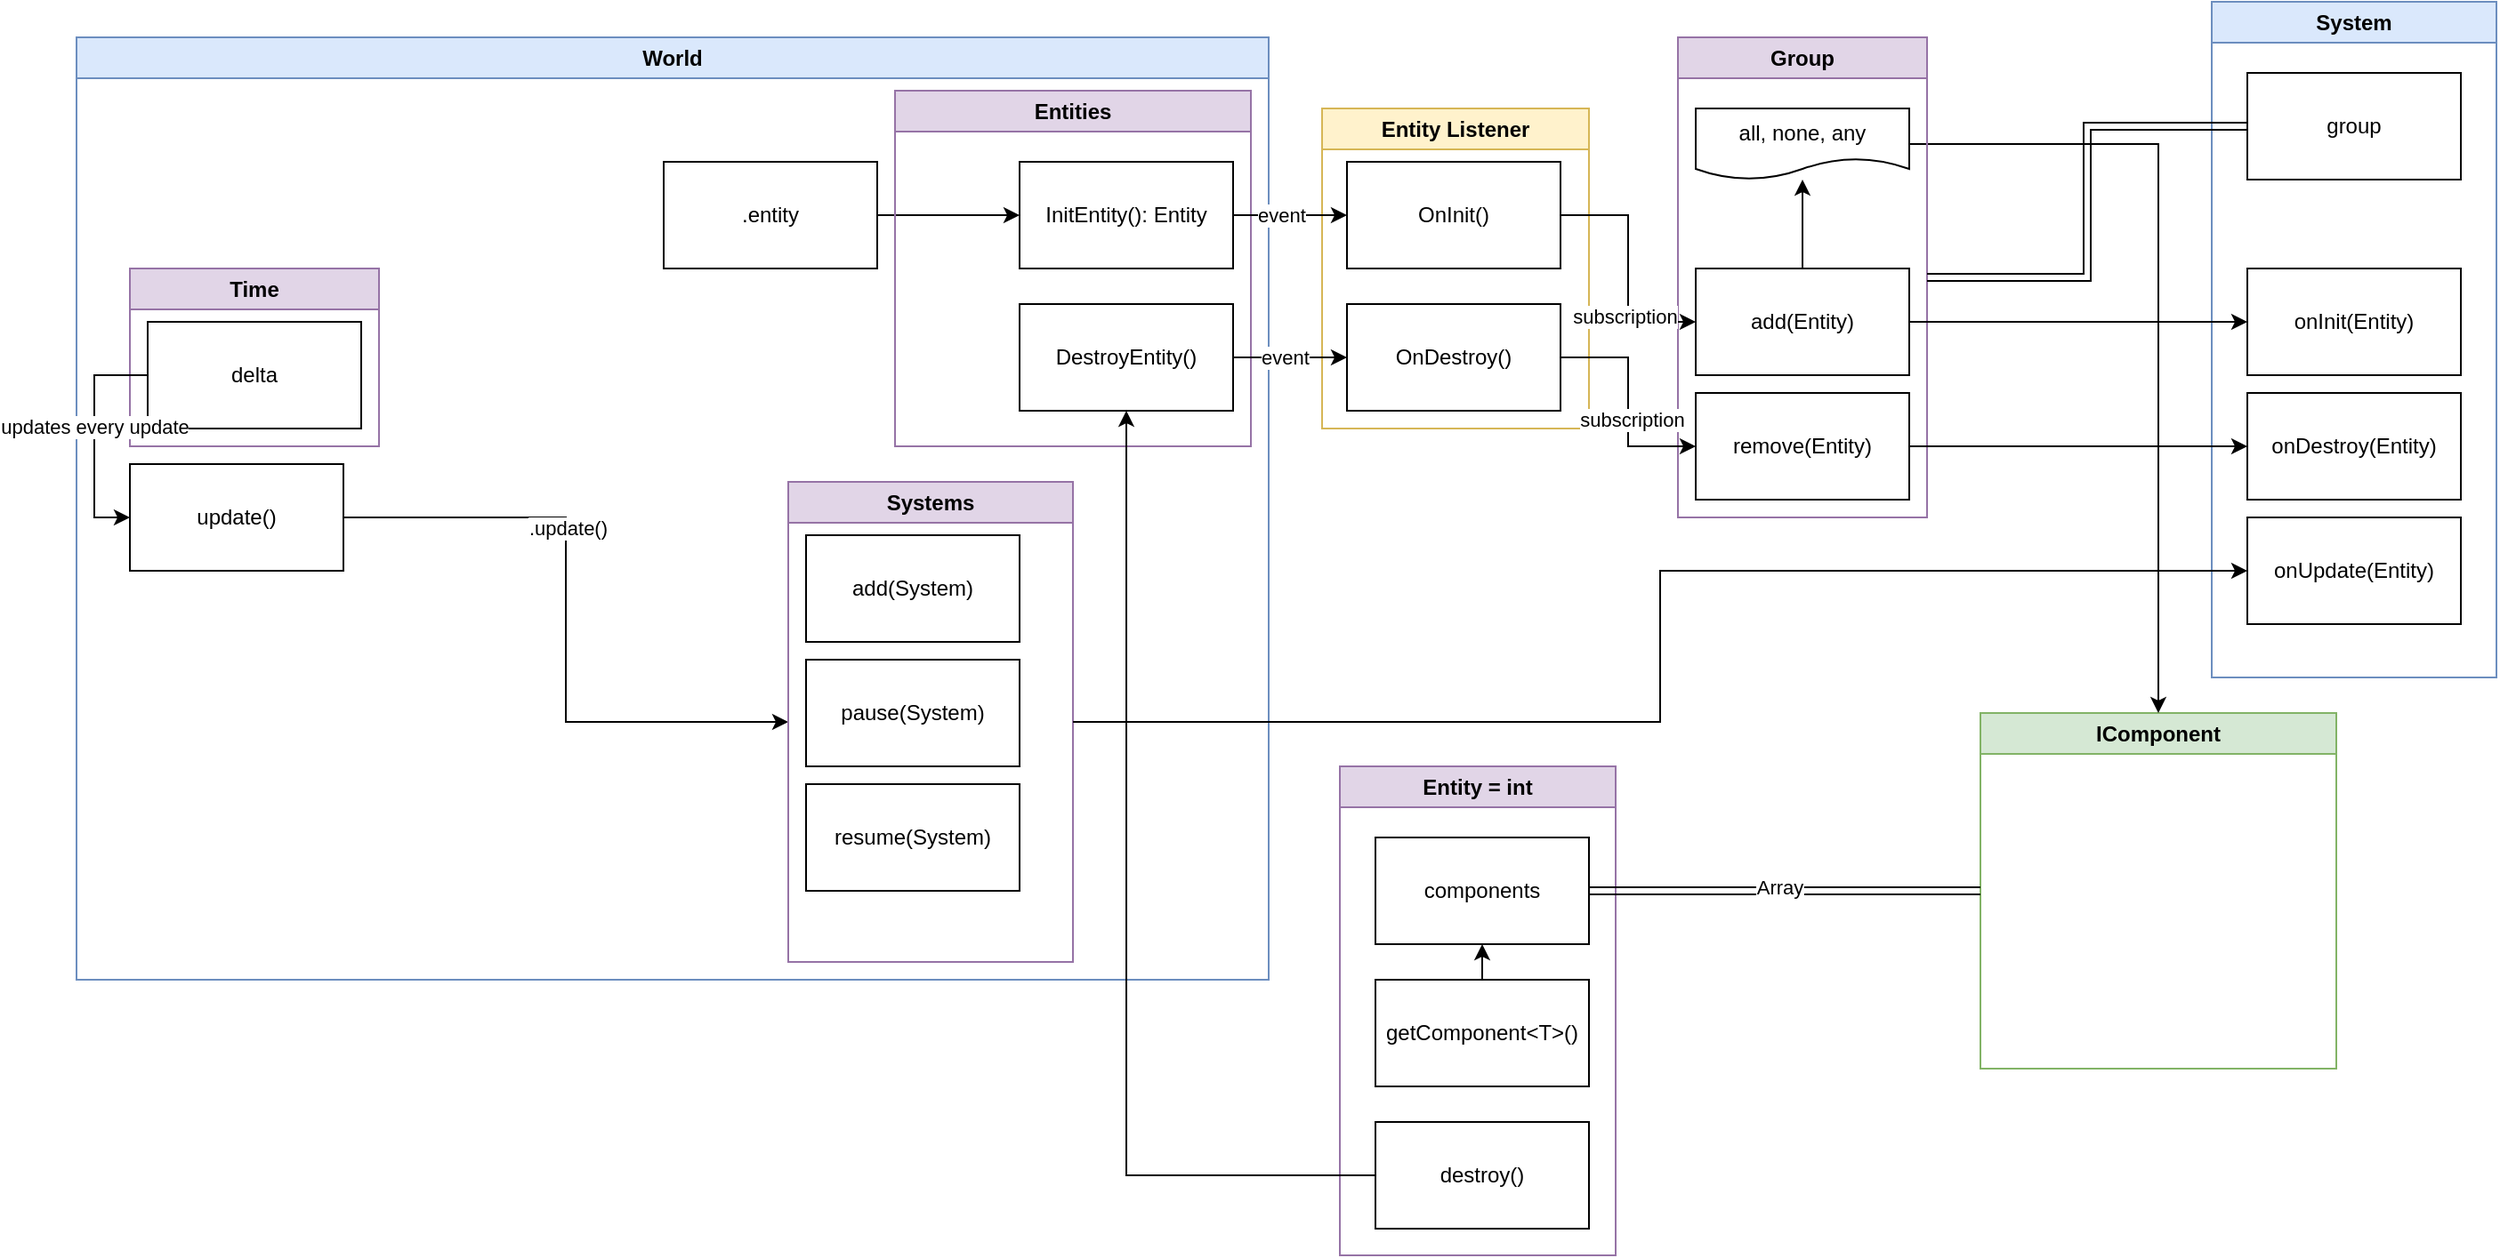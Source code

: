 <mxfile version="20.8.11" type="github">
  <diagram name="Страница 1" id="NBx043L_5w2StL78OvUL">
    <mxGraphModel dx="1877" dy="541" grid="1" gridSize="10" guides="1" tooltips="1" connect="1" arrows="1" fold="1" page="1" pageScale="1" pageWidth="827" pageHeight="1169" math="0" shadow="0">
      <root>
        <mxCell id="0" />
        <mxCell id="1" parent="0" />
        <mxCell id="bAHlhpzNJxMVu7dpJOnl-43" value="Entity Listener" style="swimlane;whiteSpace=wrap;html=1;fillColor=#fff2cc;strokeColor=#d6b656;" parent="1" vertex="1">
          <mxGeometry x="310" y="70" width="150" height="180" as="geometry">
            <mxRectangle x="300" y="440" width="120" height="30" as="alternateBounds" />
          </mxGeometry>
        </mxCell>
        <mxCell id="bAHlhpzNJxMVu7dpJOnl-44" value="OnInit()" style="whiteSpace=wrap;html=1;" parent="bAHlhpzNJxMVu7dpJOnl-43" vertex="1">
          <mxGeometry x="14" y="30" width="120" height="60" as="geometry" />
        </mxCell>
        <mxCell id="bAHlhpzNJxMVu7dpJOnl-46" value="OnDestroy()" style="whiteSpace=wrap;html=1;" parent="bAHlhpzNJxMVu7dpJOnl-43" vertex="1">
          <mxGeometry x="14" y="110" width="120" height="60" as="geometry" />
        </mxCell>
        <mxCell id="bAHlhpzNJxMVu7dpJOnl-59" value="World" style="swimlane;whiteSpace=wrap;html=1;fillColor=#dae8fc;strokeColor=#6c8ebf;" parent="1" vertex="1">
          <mxGeometry x="-390" y="30" width="670" height="530" as="geometry">
            <mxRectangle x="30" y="440" width="70" height="30" as="alternateBounds" />
          </mxGeometry>
        </mxCell>
        <mxCell id="bAHlhpzNJxMVu7dpJOnl-96" style="edgeStyle=none;rounded=0;orthogonalLoop=1;jettySize=auto;html=1;elbow=vertical;" parent="bAHlhpzNJxMVu7dpJOnl-59" source="bAHlhpzNJxMVu7dpJOnl-95" target="bAHlhpzNJxMVu7dpJOnl-60" edge="1">
          <mxGeometry relative="1" as="geometry" />
        </mxCell>
        <mxCell id="bAHlhpzNJxMVu7dpJOnl-95" value=".entity" style="whiteSpace=wrap;html=1;" parent="bAHlhpzNJxMVu7dpJOnl-59" vertex="1">
          <mxGeometry x="330" y="70" width="120" height="60" as="geometry" />
        </mxCell>
        <mxCell id="bAHlhpzNJxMVu7dpJOnl-101" value="Entities" style="swimlane;whiteSpace=wrap;html=1;startSize=23;fillColor=#e1d5e7;strokeColor=#9673a6;" parent="bAHlhpzNJxMVu7dpJOnl-59" vertex="1">
          <mxGeometry x="460" y="30" width="200" height="200" as="geometry" />
        </mxCell>
        <mxCell id="bAHlhpzNJxMVu7dpJOnl-64" value="DestroyEntity()" style="whiteSpace=wrap;html=1;" parent="bAHlhpzNJxMVu7dpJOnl-101" vertex="1">
          <mxGeometry x="70" y="120" width="120" height="60" as="geometry" />
        </mxCell>
        <mxCell id="bAHlhpzNJxMVu7dpJOnl-60" value="InitEntity(): Entity" style="whiteSpace=wrap;html=1;" parent="bAHlhpzNJxMVu7dpJOnl-101" vertex="1">
          <mxGeometry x="70" y="40" width="120" height="60" as="geometry" />
        </mxCell>
        <mxCell id="bAHlhpzNJxMVu7dpJOnl-114" style="edgeStyle=orthogonalEdgeStyle;rounded=0;orthogonalLoop=1;jettySize=auto;html=1;entryX=0;entryY=0.5;entryDx=0;entryDy=0;" parent="bAHlhpzNJxMVu7dpJOnl-59" source="bAHlhpzNJxMVu7dpJOnl-111" target="O8vUfsn8t2cKlNHUyuQd-1" edge="1">
          <mxGeometry relative="1" as="geometry" />
        </mxCell>
        <mxCell id="bAHlhpzNJxMVu7dpJOnl-117" value=".update()" style="edgeLabel;html=1;align=center;verticalAlign=middle;resizable=0;points=[];" parent="bAHlhpzNJxMVu7dpJOnl-114" vertex="1" connectable="0">
          <mxGeometry x="-0.286" y="1" relative="1" as="geometry">
            <mxPoint as="offset" />
          </mxGeometry>
        </mxCell>
        <mxCell id="bAHlhpzNJxMVu7dpJOnl-111" value="update()" style="whiteSpace=wrap;html=1;" parent="bAHlhpzNJxMVu7dpJOnl-59" vertex="1">
          <mxGeometry x="30" y="240" width="120" height="60" as="geometry" />
        </mxCell>
        <mxCell id="q2OMOKiFZYzo7tYUAPUT-1" value="Time" style="swimlane;whiteSpace=wrap;html=1;fillColor=#e1d5e7;strokeColor=#9673a6;" parent="bAHlhpzNJxMVu7dpJOnl-59" vertex="1">
          <mxGeometry x="30" y="130" width="140" height="100" as="geometry" />
        </mxCell>
        <mxCell id="q2OMOKiFZYzo7tYUAPUT-2" value="delta" style="rounded=0;whiteSpace=wrap;html=1;" parent="q2OMOKiFZYzo7tYUAPUT-1" vertex="1">
          <mxGeometry x="10" y="30" width="120" height="60" as="geometry" />
        </mxCell>
        <mxCell id="q2OMOKiFZYzo7tYUAPUT-3" style="edgeStyle=orthogonalEdgeStyle;rounded=0;orthogonalLoop=1;jettySize=auto;html=1;entryX=0;entryY=0.5;entryDx=0;entryDy=0;exitX=0;exitY=0.5;exitDx=0;exitDy=0;" parent="bAHlhpzNJxMVu7dpJOnl-59" source="q2OMOKiFZYzo7tYUAPUT-2" target="bAHlhpzNJxMVu7dpJOnl-111" edge="1">
          <mxGeometry relative="1" as="geometry" />
        </mxCell>
        <mxCell id="q2OMOKiFZYzo7tYUAPUT-4" value="updates every update" style="edgeLabel;html=1;align=center;verticalAlign=middle;resizable=0;points=[];" parent="q2OMOKiFZYzo7tYUAPUT-3" vertex="1" connectable="0">
          <mxGeometry x="-0.094" relative="1" as="geometry">
            <mxPoint as="offset" />
          </mxGeometry>
        </mxCell>
        <mxCell id="O8vUfsn8t2cKlNHUyuQd-1" value="Systems" style="swimlane;whiteSpace=wrap;html=1;fillColor=#e1d5e7;strokeColor=#9673a6;" vertex="1" parent="bAHlhpzNJxMVu7dpJOnl-59">
          <mxGeometry x="400" y="250" width="160" height="270" as="geometry" />
        </mxCell>
        <mxCell id="O8vUfsn8t2cKlNHUyuQd-2" value="add(System)" style="rounded=0;whiteSpace=wrap;html=1;" vertex="1" parent="O8vUfsn8t2cKlNHUyuQd-1">
          <mxGeometry x="10" y="30" width="120" height="60" as="geometry" />
        </mxCell>
        <mxCell id="O8vUfsn8t2cKlNHUyuQd-4" value="pause(System)" style="whiteSpace=wrap;html=1;" vertex="1" parent="O8vUfsn8t2cKlNHUyuQd-1">
          <mxGeometry x="10" y="100" width="120" height="60" as="geometry" />
        </mxCell>
        <mxCell id="O8vUfsn8t2cKlNHUyuQd-5" value="resume(System)" style="whiteSpace=wrap;html=1;" vertex="1" parent="O8vUfsn8t2cKlNHUyuQd-1">
          <mxGeometry x="10" y="170" width="120" height="60" as="geometry" />
        </mxCell>
        <mxCell id="bAHlhpzNJxMVu7dpJOnl-61" style="edgeStyle=none;rounded=0;orthogonalLoop=1;jettySize=auto;html=1;entryX=0;entryY=0.5;entryDx=0;entryDy=0;elbow=vertical;" parent="1" source="bAHlhpzNJxMVu7dpJOnl-60" target="bAHlhpzNJxMVu7dpJOnl-44" edge="1">
          <mxGeometry relative="1" as="geometry" />
        </mxCell>
        <mxCell id="bAHlhpzNJxMVu7dpJOnl-63" value="event" style="edgeLabel;html=1;align=center;verticalAlign=middle;resizable=0;points=[];" parent="bAHlhpzNJxMVu7dpJOnl-61" vertex="1" connectable="0">
          <mxGeometry x="0.123" relative="1" as="geometry">
            <mxPoint x="-9" as="offset" />
          </mxGeometry>
        </mxCell>
        <mxCell id="bAHlhpzNJxMVu7dpJOnl-65" style="edgeStyle=none;rounded=0;orthogonalLoop=1;jettySize=auto;html=1;entryX=0;entryY=0.5;entryDx=0;entryDy=0;elbow=vertical;" parent="1" source="bAHlhpzNJxMVu7dpJOnl-64" target="bAHlhpzNJxMVu7dpJOnl-46" edge="1">
          <mxGeometry relative="1" as="geometry" />
        </mxCell>
        <mxCell id="bAHlhpzNJxMVu7dpJOnl-66" value="event" style="edgeLabel;html=1;align=center;verticalAlign=middle;resizable=0;points=[];" parent="bAHlhpzNJxMVu7dpJOnl-65" vertex="1" connectable="0">
          <mxGeometry x="0.284" y="-2" relative="1" as="geometry">
            <mxPoint x="-12" y="-2" as="offset" />
          </mxGeometry>
        </mxCell>
        <mxCell id="bAHlhpzNJxMVu7dpJOnl-68" value="System" style="swimlane;whiteSpace=wrap;html=1;fillColor=#dae8fc;strokeColor=#6c8ebf;" parent="1" vertex="1">
          <mxGeometry x="810" y="10" width="160" height="380" as="geometry">
            <mxRectangle x="470" y="440" width="90" height="30" as="alternateBounds" />
          </mxGeometry>
        </mxCell>
        <mxCell id="bAHlhpzNJxMVu7dpJOnl-120" value="group" style="whiteSpace=wrap;html=1;" parent="bAHlhpzNJxMVu7dpJOnl-68" vertex="1">
          <mxGeometry x="20" y="40" width="120" height="60" as="geometry" />
        </mxCell>
        <mxCell id="bAHlhpzNJxMVu7dpJOnl-134" value="onInit(Entity)" style="whiteSpace=wrap;html=1;" parent="bAHlhpzNJxMVu7dpJOnl-68" vertex="1">
          <mxGeometry x="20" y="150" width="120" height="60" as="geometry" />
        </mxCell>
        <mxCell id="bAHlhpzNJxMVu7dpJOnl-85" value="onUpdate(Entity)" style="whiteSpace=wrap;html=1;" parent="bAHlhpzNJxMVu7dpJOnl-68" vertex="1">
          <mxGeometry x="20" y="290" width="120" height="60" as="geometry" />
        </mxCell>
        <mxCell id="bAHlhpzNJxMVu7dpJOnl-135" value="onDestroy(Entity)" style="whiteSpace=wrap;html=1;" parent="bAHlhpzNJxMVu7dpJOnl-68" vertex="1">
          <mxGeometry x="20" y="220" width="120" height="60" as="geometry" />
        </mxCell>
        <mxCell id="bAHlhpzNJxMVu7dpJOnl-87" value="Entity = int" style="swimlane;whiteSpace=wrap;html=1;startSize=23;fillColor=#e1d5e7;strokeColor=#9673a6;" parent="1" vertex="1">
          <mxGeometry x="320" y="440" width="155" height="275" as="geometry" />
        </mxCell>
        <mxCell id="bAHlhpzNJxMVu7dpJOnl-89" value="components" style="whiteSpace=wrap;html=1;" parent="bAHlhpzNJxMVu7dpJOnl-87" vertex="1">
          <mxGeometry x="20" y="40" width="120" height="60" as="geometry" />
        </mxCell>
        <mxCell id="bAHlhpzNJxMVu7dpJOnl-94" style="edgeStyle=none;rounded=0;orthogonalLoop=1;jettySize=auto;html=1;entryX=0.5;entryY=1;entryDx=0;entryDy=0;elbow=vertical;" parent="bAHlhpzNJxMVu7dpJOnl-87" source="bAHlhpzNJxMVu7dpJOnl-93" target="bAHlhpzNJxMVu7dpJOnl-89" edge="1">
          <mxGeometry relative="1" as="geometry" />
        </mxCell>
        <mxCell id="bAHlhpzNJxMVu7dpJOnl-93" value="getComponent&amp;lt;T&amp;gt;()" style="whiteSpace=wrap;html=1;" parent="bAHlhpzNJxMVu7dpJOnl-87" vertex="1">
          <mxGeometry x="20" y="120" width="120" height="60" as="geometry" />
        </mxCell>
        <mxCell id="bAHlhpzNJxMVu7dpJOnl-104" value="destroy()" style="whiteSpace=wrap;html=1;" parent="bAHlhpzNJxMVu7dpJOnl-87" vertex="1">
          <mxGeometry x="20" y="200" width="120" height="60" as="geometry" />
        </mxCell>
        <mxCell id="bAHlhpzNJxMVu7dpJOnl-88" value="IComponent" style="swimlane;whiteSpace=wrap;html=1;fillColor=#d5e8d4;strokeColor=#82b366;" parent="1" vertex="1">
          <mxGeometry x="680" y="410" width="200" height="200" as="geometry">
            <mxRectangle x="690" y="360" width="110" height="30" as="alternateBounds" />
          </mxGeometry>
        </mxCell>
        <mxCell id="bAHlhpzNJxMVu7dpJOnl-91" style="edgeStyle=orthogonalEdgeStyle;rounded=0;orthogonalLoop=1;jettySize=auto;html=1;entryX=0;entryY=0.5;entryDx=0;entryDy=0;elbow=vertical;shape=link;exitX=1;exitY=0.5;exitDx=0;exitDy=0;" parent="1" source="bAHlhpzNJxMVu7dpJOnl-89" target="bAHlhpzNJxMVu7dpJOnl-88" edge="1">
          <mxGeometry relative="1" as="geometry" />
        </mxCell>
        <mxCell id="bAHlhpzNJxMVu7dpJOnl-92" value="Array" style="edgeLabel;html=1;align=center;verticalAlign=middle;resizable=0;points=[];" parent="bAHlhpzNJxMVu7dpJOnl-91" vertex="1" connectable="0">
          <mxGeometry x="0.088" y="-2" relative="1" as="geometry">
            <mxPoint x="-13" y="-4" as="offset" />
          </mxGeometry>
        </mxCell>
        <mxCell id="bAHlhpzNJxMVu7dpJOnl-98" style="edgeStyle=orthogonalEdgeStyle;rounded=0;orthogonalLoop=1;jettySize=auto;html=1;entryX=0.5;entryY=0;entryDx=0;entryDy=0;elbow=vertical;" parent="1" source="bAHlhpzNJxMVu7dpJOnl-74" target="bAHlhpzNJxMVu7dpJOnl-88" edge="1">
          <mxGeometry relative="1" as="geometry" />
        </mxCell>
        <mxCell id="bAHlhpzNJxMVu7dpJOnl-72" value="Group" style="swimlane;whiteSpace=wrap;html=1;startSize=23;fillColor=#e1d5e7;strokeColor=#9673a6;" parent="1" vertex="1">
          <mxGeometry x="510" y="30" width="140" height="270" as="geometry">
            <mxRectangle x="10" y="30" width="80" height="30" as="alternateBounds" />
          </mxGeometry>
        </mxCell>
        <mxCell id="bAHlhpzNJxMVu7dpJOnl-74" value="all, none, any" style="shape=document;whiteSpace=wrap;html=1;boundedLbl=1;" parent="bAHlhpzNJxMVu7dpJOnl-72" vertex="1">
          <mxGeometry x="10" y="40" width="120" height="40" as="geometry" />
        </mxCell>
        <mxCell id="bAHlhpzNJxMVu7dpJOnl-99" style="edgeStyle=none;rounded=0;orthogonalLoop=1;jettySize=auto;html=1;elbow=vertical;" parent="bAHlhpzNJxMVu7dpJOnl-72" source="bAHlhpzNJxMVu7dpJOnl-76" target="bAHlhpzNJxMVu7dpJOnl-74" edge="1">
          <mxGeometry relative="1" as="geometry" />
        </mxCell>
        <mxCell id="bAHlhpzNJxMVu7dpJOnl-76" value="add(Entity)" style="whiteSpace=wrap;html=1;" parent="bAHlhpzNJxMVu7dpJOnl-72" vertex="1">
          <mxGeometry x="10" y="130" width="120" height="60" as="geometry" />
        </mxCell>
        <mxCell id="bAHlhpzNJxMVu7dpJOnl-77" value="remove(Entity)" style="whiteSpace=wrap;html=1;" parent="bAHlhpzNJxMVu7dpJOnl-72" vertex="1">
          <mxGeometry x="10" y="200" width="120" height="60" as="geometry" />
        </mxCell>
        <mxCell id="bAHlhpzNJxMVu7dpJOnl-78" style="edgeStyle=orthogonalEdgeStyle;rounded=0;orthogonalLoop=1;jettySize=auto;html=1;entryX=0;entryY=0.5;entryDx=0;entryDy=0;elbow=vertical;" parent="1" source="bAHlhpzNJxMVu7dpJOnl-44" target="bAHlhpzNJxMVu7dpJOnl-76" edge="1">
          <mxGeometry relative="1" as="geometry" />
        </mxCell>
        <mxCell id="bAHlhpzNJxMVu7dpJOnl-80" value="subscription" style="edgeLabel;html=1;align=center;verticalAlign=middle;resizable=0;points=[];" parent="bAHlhpzNJxMVu7dpJOnl-78" vertex="1" connectable="0">
          <mxGeometry x="0.391" y="-2" relative="1" as="geometry">
            <mxPoint as="offset" />
          </mxGeometry>
        </mxCell>
        <mxCell id="bAHlhpzNJxMVu7dpJOnl-79" style="edgeStyle=orthogonalEdgeStyle;rounded=0;orthogonalLoop=1;jettySize=auto;html=1;entryX=0;entryY=0.5;entryDx=0;entryDy=0;elbow=vertical;" parent="1" source="bAHlhpzNJxMVu7dpJOnl-46" target="bAHlhpzNJxMVu7dpJOnl-77" edge="1">
          <mxGeometry relative="1" as="geometry" />
        </mxCell>
        <mxCell id="bAHlhpzNJxMVu7dpJOnl-81" value="subscription" style="edgeLabel;html=1;align=center;verticalAlign=middle;resizable=0;points=[];" parent="bAHlhpzNJxMVu7dpJOnl-79" vertex="1" connectable="0">
          <mxGeometry x="0.16" y="2" relative="1" as="geometry">
            <mxPoint as="offset" />
          </mxGeometry>
        </mxCell>
        <mxCell id="bAHlhpzNJxMVu7dpJOnl-121" style="edgeStyle=orthogonalEdgeStyle;rounded=0;orthogonalLoop=1;jettySize=auto;html=1;entryX=1;entryY=0.5;entryDx=0;entryDy=0;shape=link;" parent="1" source="bAHlhpzNJxMVu7dpJOnl-120" target="bAHlhpzNJxMVu7dpJOnl-72" edge="1">
          <mxGeometry relative="1" as="geometry" />
        </mxCell>
        <mxCell id="bAHlhpzNJxMVu7dpJOnl-137" style="edgeStyle=orthogonalEdgeStyle;rounded=0;orthogonalLoop=1;jettySize=auto;html=1;entryX=0;entryY=0.5;entryDx=0;entryDy=0;exitX=1;exitY=0.5;exitDx=0;exitDy=0;" parent="1" source="O8vUfsn8t2cKlNHUyuQd-1" target="bAHlhpzNJxMVu7dpJOnl-85" edge="1">
          <mxGeometry relative="1" as="geometry" />
        </mxCell>
        <mxCell id="bAHlhpzNJxMVu7dpJOnl-138" style="edgeStyle=orthogonalEdgeStyle;rounded=0;orthogonalLoop=1;jettySize=auto;html=1;entryX=0;entryY=0.5;entryDx=0;entryDy=0;" parent="1" source="bAHlhpzNJxMVu7dpJOnl-76" target="bAHlhpzNJxMVu7dpJOnl-134" edge="1">
          <mxGeometry relative="1" as="geometry" />
        </mxCell>
        <mxCell id="bAHlhpzNJxMVu7dpJOnl-139" style="edgeStyle=orthogonalEdgeStyle;rounded=0;orthogonalLoop=1;jettySize=auto;html=1;entryX=0;entryY=0.5;entryDx=0;entryDy=0;" parent="1" source="bAHlhpzNJxMVu7dpJOnl-77" target="bAHlhpzNJxMVu7dpJOnl-135" edge="1">
          <mxGeometry relative="1" as="geometry" />
        </mxCell>
        <mxCell id="O8vUfsn8t2cKlNHUyuQd-10" style="edgeStyle=orthogonalEdgeStyle;rounded=0;orthogonalLoop=1;jettySize=auto;html=1;entryX=0.5;entryY=1;entryDx=0;entryDy=0;" edge="1" parent="1" source="bAHlhpzNJxMVu7dpJOnl-104" target="bAHlhpzNJxMVu7dpJOnl-64">
          <mxGeometry relative="1" as="geometry" />
        </mxCell>
      </root>
    </mxGraphModel>
  </diagram>
</mxfile>
